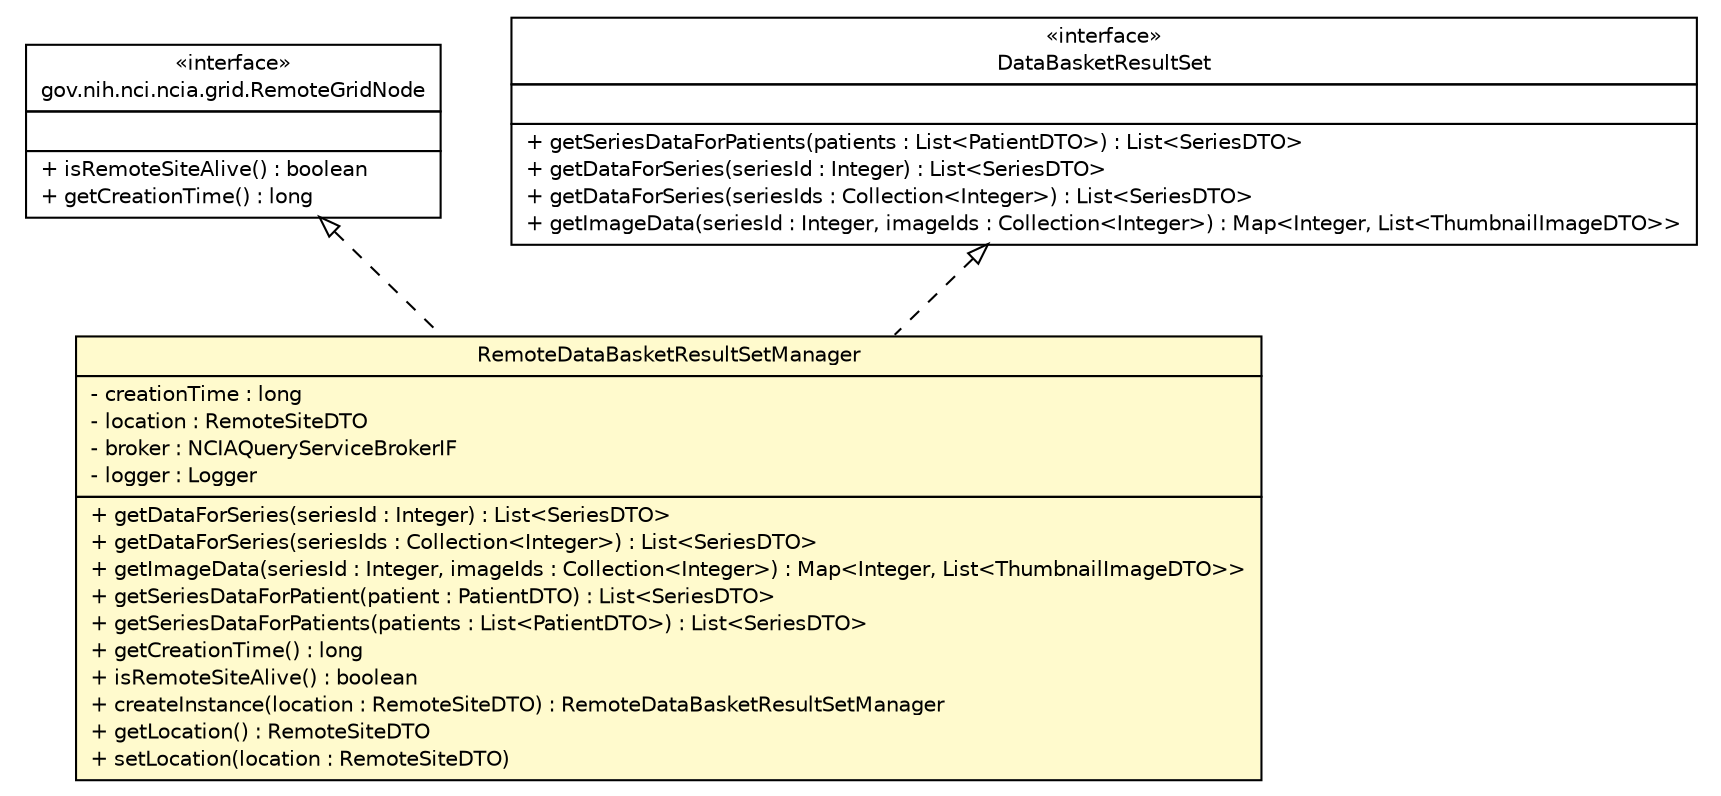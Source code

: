 #!/usr/local/bin/dot
#
# Class diagram 
# Generated by UmlGraph version 4.8 (http://www.spinellis.gr/sw/umlgraph)
#

digraph G {
	edge [fontname="Helvetica",fontsize=10,labelfontname="Helvetica",labelfontsize=10];
	node [fontname="Helvetica",fontsize=10,shape=plaintext];
	// gov.nih.nci.ncia.grid.RemoteGridNode
	c53135 [label=<<table border="0" cellborder="1" cellspacing="0" cellpadding="2" port="p" href="../grid/RemoteGridNode.html">
		<tr><td><table border="0" cellspacing="0" cellpadding="1">
			<tr><td> &laquo;interface&raquo; </td></tr>
			<tr><td> gov.nih.nci.ncia.grid.RemoteGridNode </td></tr>
		</table></td></tr>
		<tr><td><table border="0" cellspacing="0" cellpadding="1">
			<tr><td align="left">  </td></tr>
		</table></td></tr>
		<tr><td><table border="0" cellspacing="0" cellpadding="1">
			<tr><td align="left"> + isRemoteSiteAlive() : boolean </td></tr>
			<tr><td align="left"> + getCreationTime() : long </td></tr>
		</table></td></tr>
		</table>>, fontname="Helvetica", fontcolor="black", fontsize=10.0];
	// gov.nih.nci.ncia.resultset.DataBasketResultSet
	c53213 [label=<<table border="0" cellborder="1" cellspacing="0" cellpadding="2" port="p" href="./DataBasketResultSet.html">
		<tr><td><table border="0" cellspacing="0" cellpadding="1">
			<tr><td> &laquo;interface&raquo; </td></tr>
			<tr><td> DataBasketResultSet </td></tr>
		</table></td></tr>
		<tr><td><table border="0" cellspacing="0" cellpadding="1">
			<tr><td align="left">  </td></tr>
		</table></td></tr>
		<tr><td><table border="0" cellspacing="0" cellpadding="1">
			<tr><td align="left"> + getSeriesDataForPatients(patients : List&lt;PatientDTO&gt;) : List&lt;SeriesDTO&gt; </td></tr>
			<tr><td align="left"> + getDataForSeries(seriesId : Integer) : List&lt;SeriesDTO&gt; </td></tr>
			<tr><td align="left"> + getDataForSeries(seriesIds : Collection&lt;Integer&gt;) : List&lt;SeriesDTO&gt; </td></tr>
			<tr><td align="left"> + getImageData(seriesId : Integer, imageIds : Collection&lt;Integer&gt;) : Map&lt;Integer, List&lt;ThumbnailImageDTO&gt;&gt; </td></tr>
		</table></td></tr>
		</table>>, fontname="Helvetica", fontcolor="black", fontsize=10.0];
	// gov.nih.nci.ncia.resultset.RemoteDataBasketResultSetManager
	c53221 [label=<<table border="0" cellborder="1" cellspacing="0" cellpadding="2" port="p" bgcolor="lemonChiffon" href="./RemoteDataBasketResultSetManager.html">
		<tr><td><table border="0" cellspacing="0" cellpadding="1">
			<tr><td> RemoteDataBasketResultSetManager </td></tr>
		</table></td></tr>
		<tr><td><table border="0" cellspacing="0" cellpadding="1">
			<tr><td align="left"> - creationTime : long </td></tr>
			<tr><td align="left"> - location : RemoteSiteDTO </td></tr>
			<tr><td align="left"> - broker : NCIAQueryServiceBrokerIF </td></tr>
			<tr><td align="left"> - logger : Logger </td></tr>
		</table></td></tr>
		<tr><td><table border="0" cellspacing="0" cellpadding="1">
			<tr><td align="left"> + getDataForSeries(seriesId : Integer) : List&lt;SeriesDTO&gt; </td></tr>
			<tr><td align="left"> + getDataForSeries(seriesIds : Collection&lt;Integer&gt;) : List&lt;SeriesDTO&gt; </td></tr>
			<tr><td align="left"> + getImageData(seriesId : Integer, imageIds : Collection&lt;Integer&gt;) : Map&lt;Integer, List&lt;ThumbnailImageDTO&gt;&gt; </td></tr>
			<tr><td align="left"> + getSeriesDataForPatient(patient : PatientDTO) : List&lt;SeriesDTO&gt; </td></tr>
			<tr><td align="left"> + getSeriesDataForPatients(patients : List&lt;PatientDTO&gt;) : List&lt;SeriesDTO&gt; </td></tr>
			<tr><td align="left"> + getCreationTime() : long </td></tr>
			<tr><td align="left"> + isRemoteSiteAlive() : boolean </td></tr>
			<tr><td align="left"> + createInstance(location : RemoteSiteDTO) : RemoteDataBasketResultSetManager </td></tr>
			<tr><td align="left"> + getLocation() : RemoteSiteDTO </td></tr>
			<tr><td align="left"> + setLocation(location : RemoteSiteDTO) </td></tr>
		</table></td></tr>
		</table>>, fontname="Helvetica", fontcolor="black", fontsize=10.0];
	//gov.nih.nci.ncia.resultset.RemoteDataBasketResultSetManager implements gov.nih.nci.ncia.resultset.DataBasketResultSet
	c53213:p -> c53221:p [dir=back,arrowtail=empty,style=dashed];
	//gov.nih.nci.ncia.resultset.RemoteDataBasketResultSetManager implements gov.nih.nci.ncia.grid.RemoteGridNode
	c53135:p -> c53221:p [dir=back,arrowtail=empty,style=dashed];
}

